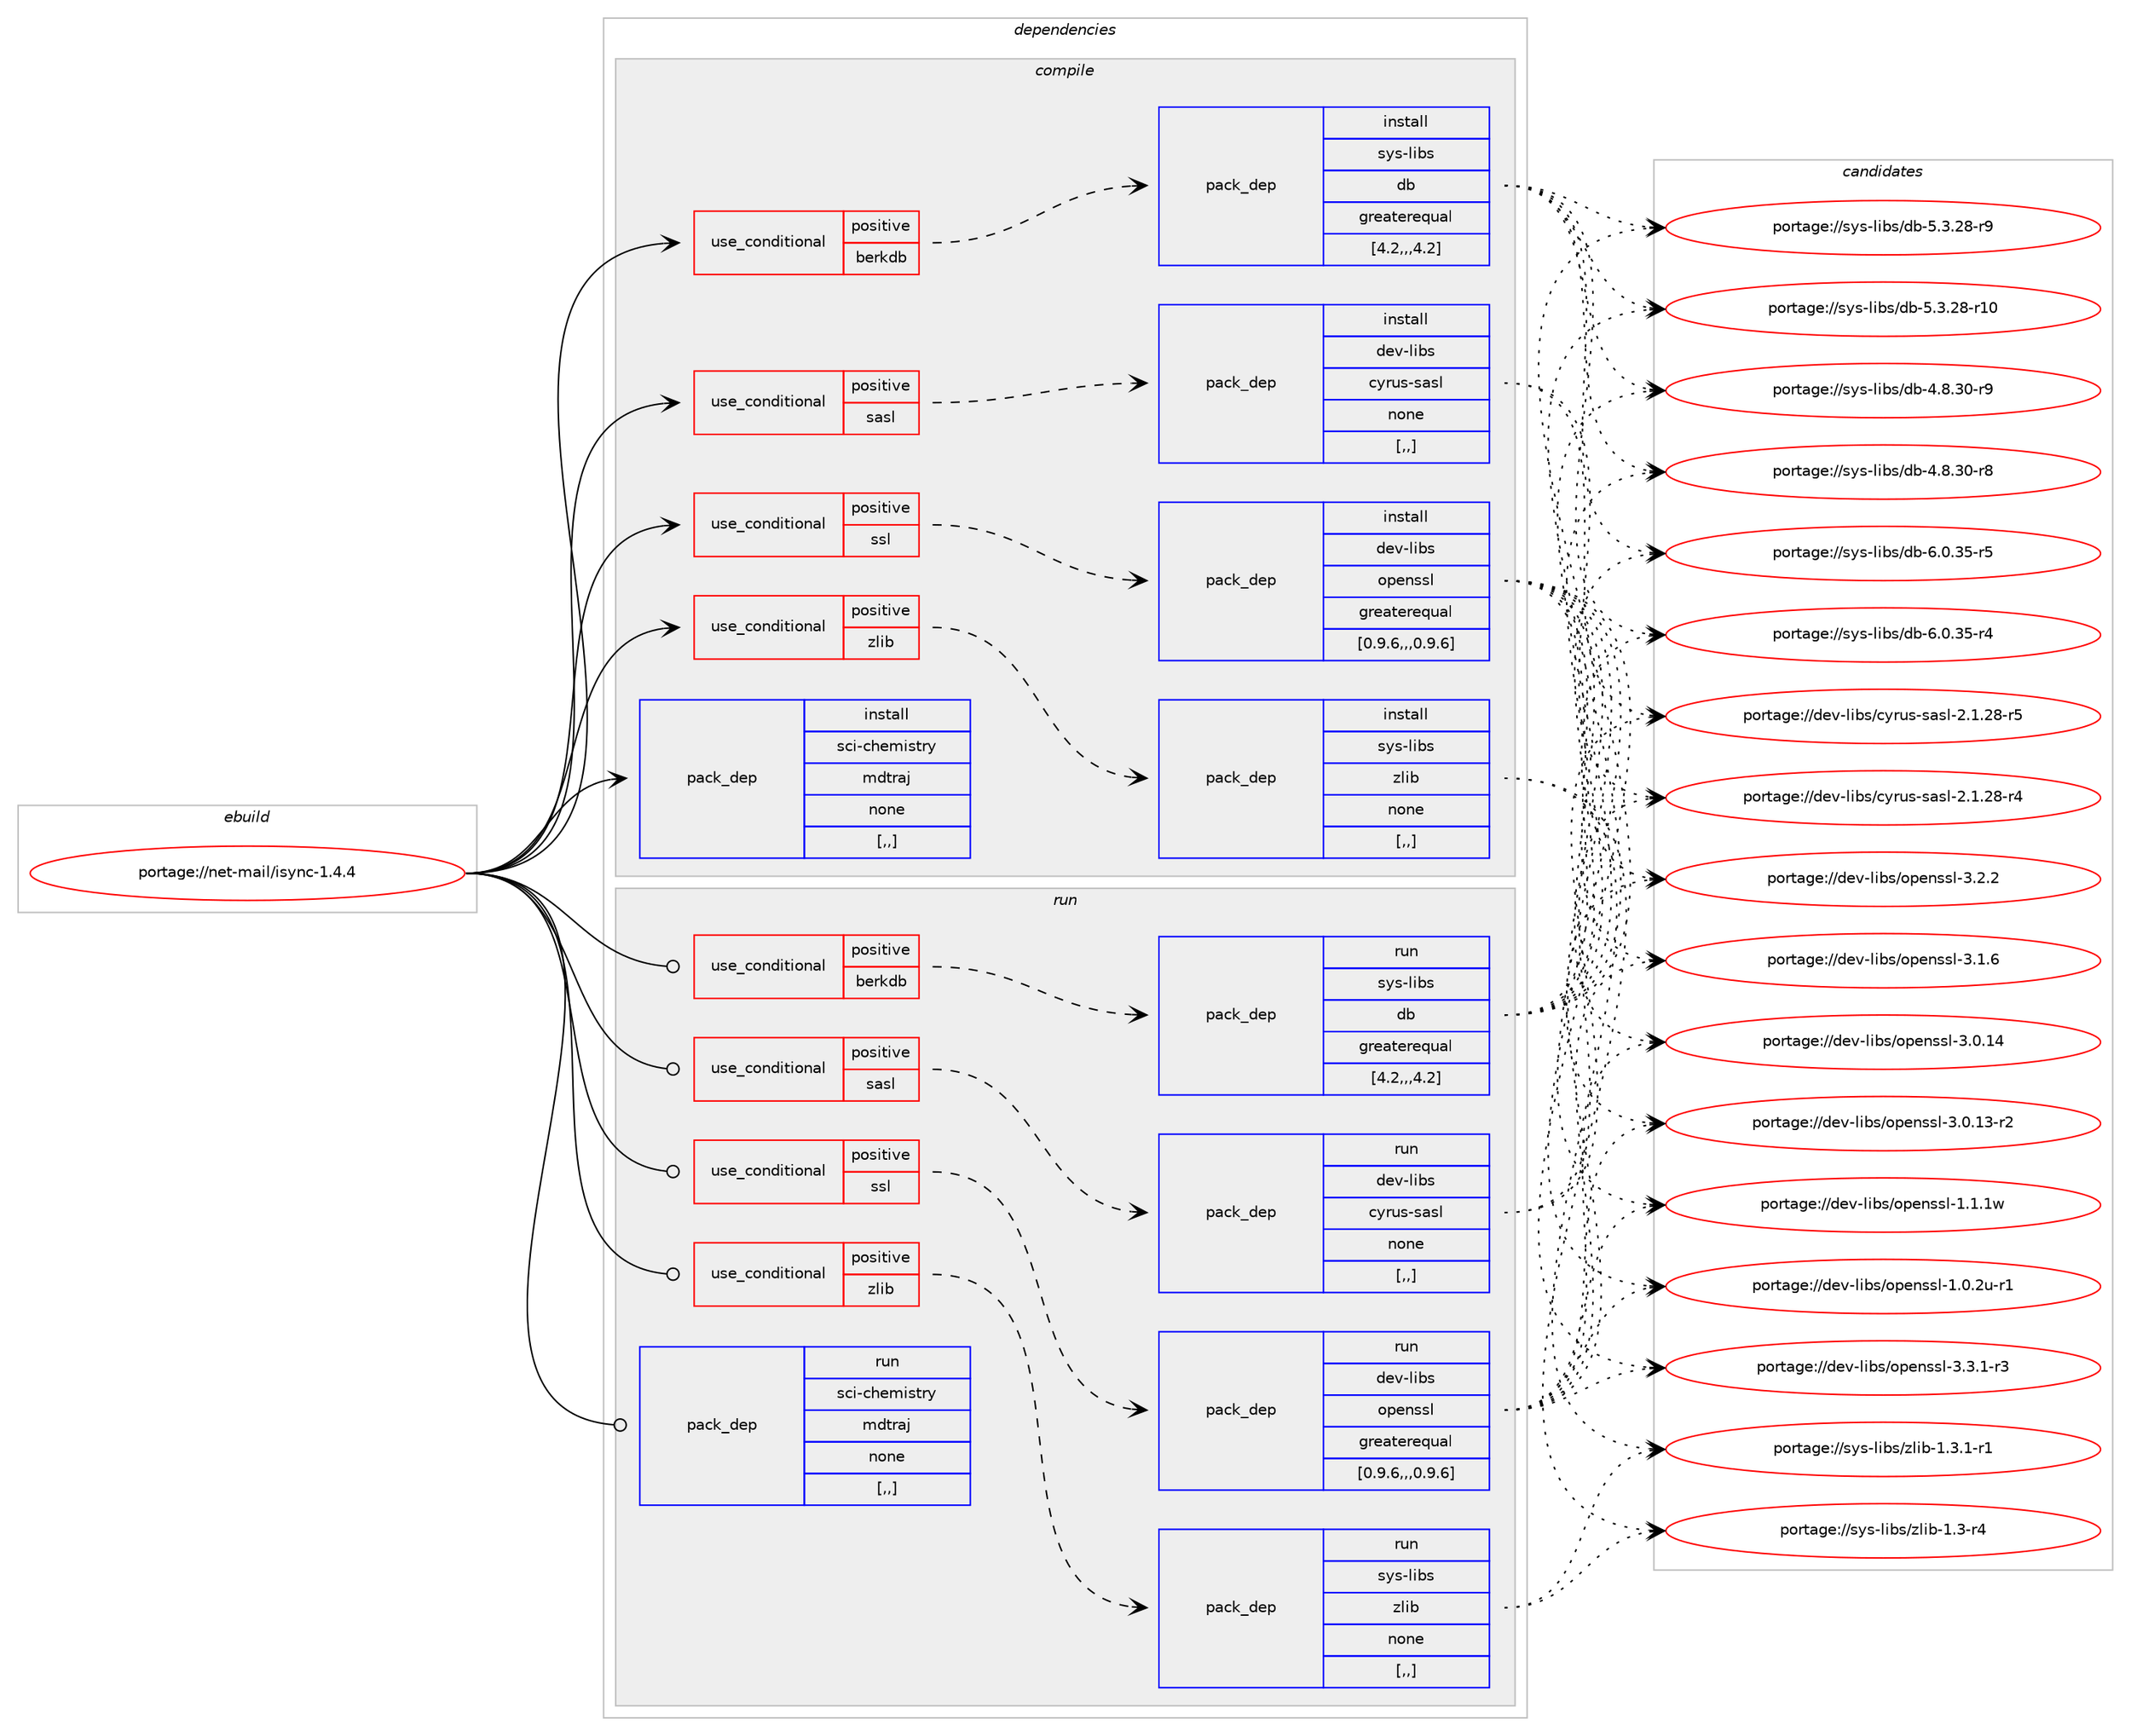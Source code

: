 digraph prolog {

# *************
# Graph options
# *************

newrank=true;
concentrate=true;
compound=true;
graph [rankdir=LR,fontname=Helvetica,fontsize=10,ranksep=1.5];#, ranksep=2.5, nodesep=0.2];
edge  [arrowhead=vee];
node  [fontname=Helvetica,fontsize=10];

# **********
# The ebuild
# **********

subgraph cluster_leftcol {
color=gray;
label=<<i>ebuild</i>>;
id [label="portage://net-mail/isync-1.4.4", color=red, width=4, href="../net-mail/isync-1.4.4.svg"];
}

# ****************
# The dependencies
# ****************

subgraph cluster_midcol {
color=gray;
label=<<i>dependencies</i>>;
subgraph cluster_compile {
fillcolor="#eeeeee";
style=filled;
label=<<i>compile</i>>;
subgraph cond3360 {
dependency8829 [label=<<TABLE BORDER="0" CELLBORDER="1" CELLSPACING="0" CELLPADDING="4"><TR><TD ROWSPAN="3" CELLPADDING="10">use_conditional</TD></TR><TR><TD>positive</TD></TR><TR><TD>berkdb</TD></TR></TABLE>>, shape=none, color=red];
subgraph pack5442 {
dependency8830 [label=<<TABLE BORDER="0" CELLBORDER="1" CELLSPACING="0" CELLPADDING="4" WIDTH="220"><TR><TD ROWSPAN="6" CELLPADDING="30">pack_dep</TD></TR><TR><TD WIDTH="110">install</TD></TR><TR><TD>sys-libs</TD></TR><TR><TD>db</TD></TR><TR><TD>greaterequal</TD></TR><TR><TD>[4.2,,,4.2]</TD></TR></TABLE>>, shape=none, color=blue];
}
dependency8829:e -> dependency8830:w [weight=20,style="dashed",arrowhead="vee"];
}
id:e -> dependency8829:w [weight=20,style="solid",arrowhead="vee"];
subgraph cond3361 {
dependency8831 [label=<<TABLE BORDER="0" CELLBORDER="1" CELLSPACING="0" CELLPADDING="4"><TR><TD ROWSPAN="3" CELLPADDING="10">use_conditional</TD></TR><TR><TD>positive</TD></TR><TR><TD>sasl</TD></TR></TABLE>>, shape=none, color=red];
subgraph pack5443 {
dependency8832 [label=<<TABLE BORDER="0" CELLBORDER="1" CELLSPACING="0" CELLPADDING="4" WIDTH="220"><TR><TD ROWSPAN="6" CELLPADDING="30">pack_dep</TD></TR><TR><TD WIDTH="110">install</TD></TR><TR><TD>dev-libs</TD></TR><TR><TD>cyrus-sasl</TD></TR><TR><TD>none</TD></TR><TR><TD>[,,]</TD></TR></TABLE>>, shape=none, color=blue];
}
dependency8831:e -> dependency8832:w [weight=20,style="dashed",arrowhead="vee"];
}
id:e -> dependency8831:w [weight=20,style="solid",arrowhead="vee"];
subgraph cond3362 {
dependency8833 [label=<<TABLE BORDER="0" CELLBORDER="1" CELLSPACING="0" CELLPADDING="4"><TR><TD ROWSPAN="3" CELLPADDING="10">use_conditional</TD></TR><TR><TD>positive</TD></TR><TR><TD>ssl</TD></TR></TABLE>>, shape=none, color=red];
subgraph pack5444 {
dependency8834 [label=<<TABLE BORDER="0" CELLBORDER="1" CELLSPACING="0" CELLPADDING="4" WIDTH="220"><TR><TD ROWSPAN="6" CELLPADDING="30">pack_dep</TD></TR><TR><TD WIDTH="110">install</TD></TR><TR><TD>dev-libs</TD></TR><TR><TD>openssl</TD></TR><TR><TD>greaterequal</TD></TR><TR><TD>[0.9.6,,,0.9.6]</TD></TR></TABLE>>, shape=none, color=blue];
}
dependency8833:e -> dependency8834:w [weight=20,style="dashed",arrowhead="vee"];
}
id:e -> dependency8833:w [weight=20,style="solid",arrowhead="vee"];
subgraph cond3363 {
dependency8835 [label=<<TABLE BORDER="0" CELLBORDER="1" CELLSPACING="0" CELLPADDING="4"><TR><TD ROWSPAN="3" CELLPADDING="10">use_conditional</TD></TR><TR><TD>positive</TD></TR><TR><TD>zlib</TD></TR></TABLE>>, shape=none, color=red];
subgraph pack5445 {
dependency8836 [label=<<TABLE BORDER="0" CELLBORDER="1" CELLSPACING="0" CELLPADDING="4" WIDTH="220"><TR><TD ROWSPAN="6" CELLPADDING="30">pack_dep</TD></TR><TR><TD WIDTH="110">install</TD></TR><TR><TD>sys-libs</TD></TR><TR><TD>zlib</TD></TR><TR><TD>none</TD></TR><TR><TD>[,,]</TD></TR></TABLE>>, shape=none, color=blue];
}
dependency8835:e -> dependency8836:w [weight=20,style="dashed",arrowhead="vee"];
}
id:e -> dependency8835:w [weight=20,style="solid",arrowhead="vee"];
subgraph pack5446 {
dependency8837 [label=<<TABLE BORDER="0" CELLBORDER="1" CELLSPACING="0" CELLPADDING="4" WIDTH="220"><TR><TD ROWSPAN="6" CELLPADDING="30">pack_dep</TD></TR><TR><TD WIDTH="110">install</TD></TR><TR><TD>sci-chemistry</TD></TR><TR><TD>mdtraj</TD></TR><TR><TD>none</TD></TR><TR><TD>[,,]</TD></TR></TABLE>>, shape=none, color=blue];
}
id:e -> dependency8837:w [weight=20,style="solid",arrowhead="vee"];
}
subgraph cluster_compileandrun {
fillcolor="#eeeeee";
style=filled;
label=<<i>compile and run</i>>;
}
subgraph cluster_run {
fillcolor="#eeeeee";
style=filled;
label=<<i>run</i>>;
subgraph cond3364 {
dependency8838 [label=<<TABLE BORDER="0" CELLBORDER="1" CELLSPACING="0" CELLPADDING="4"><TR><TD ROWSPAN="3" CELLPADDING="10">use_conditional</TD></TR><TR><TD>positive</TD></TR><TR><TD>berkdb</TD></TR></TABLE>>, shape=none, color=red];
subgraph pack5447 {
dependency8839 [label=<<TABLE BORDER="0" CELLBORDER="1" CELLSPACING="0" CELLPADDING="4" WIDTH="220"><TR><TD ROWSPAN="6" CELLPADDING="30">pack_dep</TD></TR><TR><TD WIDTH="110">run</TD></TR><TR><TD>sys-libs</TD></TR><TR><TD>db</TD></TR><TR><TD>greaterequal</TD></TR><TR><TD>[4.2,,,4.2]</TD></TR></TABLE>>, shape=none, color=blue];
}
dependency8838:e -> dependency8839:w [weight=20,style="dashed",arrowhead="vee"];
}
id:e -> dependency8838:w [weight=20,style="solid",arrowhead="odot"];
subgraph cond3365 {
dependency8840 [label=<<TABLE BORDER="0" CELLBORDER="1" CELLSPACING="0" CELLPADDING="4"><TR><TD ROWSPAN="3" CELLPADDING="10">use_conditional</TD></TR><TR><TD>positive</TD></TR><TR><TD>sasl</TD></TR></TABLE>>, shape=none, color=red];
subgraph pack5448 {
dependency8841 [label=<<TABLE BORDER="0" CELLBORDER="1" CELLSPACING="0" CELLPADDING="4" WIDTH="220"><TR><TD ROWSPAN="6" CELLPADDING="30">pack_dep</TD></TR><TR><TD WIDTH="110">run</TD></TR><TR><TD>dev-libs</TD></TR><TR><TD>cyrus-sasl</TD></TR><TR><TD>none</TD></TR><TR><TD>[,,]</TD></TR></TABLE>>, shape=none, color=blue];
}
dependency8840:e -> dependency8841:w [weight=20,style="dashed",arrowhead="vee"];
}
id:e -> dependency8840:w [weight=20,style="solid",arrowhead="odot"];
subgraph cond3366 {
dependency8842 [label=<<TABLE BORDER="0" CELLBORDER="1" CELLSPACING="0" CELLPADDING="4"><TR><TD ROWSPAN="3" CELLPADDING="10">use_conditional</TD></TR><TR><TD>positive</TD></TR><TR><TD>ssl</TD></TR></TABLE>>, shape=none, color=red];
subgraph pack5449 {
dependency8843 [label=<<TABLE BORDER="0" CELLBORDER="1" CELLSPACING="0" CELLPADDING="4" WIDTH="220"><TR><TD ROWSPAN="6" CELLPADDING="30">pack_dep</TD></TR><TR><TD WIDTH="110">run</TD></TR><TR><TD>dev-libs</TD></TR><TR><TD>openssl</TD></TR><TR><TD>greaterequal</TD></TR><TR><TD>[0.9.6,,,0.9.6]</TD></TR></TABLE>>, shape=none, color=blue];
}
dependency8842:e -> dependency8843:w [weight=20,style="dashed",arrowhead="vee"];
}
id:e -> dependency8842:w [weight=20,style="solid",arrowhead="odot"];
subgraph cond3367 {
dependency8844 [label=<<TABLE BORDER="0" CELLBORDER="1" CELLSPACING="0" CELLPADDING="4"><TR><TD ROWSPAN="3" CELLPADDING="10">use_conditional</TD></TR><TR><TD>positive</TD></TR><TR><TD>zlib</TD></TR></TABLE>>, shape=none, color=red];
subgraph pack5450 {
dependency8845 [label=<<TABLE BORDER="0" CELLBORDER="1" CELLSPACING="0" CELLPADDING="4" WIDTH="220"><TR><TD ROWSPAN="6" CELLPADDING="30">pack_dep</TD></TR><TR><TD WIDTH="110">run</TD></TR><TR><TD>sys-libs</TD></TR><TR><TD>zlib</TD></TR><TR><TD>none</TD></TR><TR><TD>[,,]</TD></TR></TABLE>>, shape=none, color=blue];
}
dependency8844:e -> dependency8845:w [weight=20,style="dashed",arrowhead="vee"];
}
id:e -> dependency8844:w [weight=20,style="solid",arrowhead="odot"];
subgraph pack5451 {
dependency8846 [label=<<TABLE BORDER="0" CELLBORDER="1" CELLSPACING="0" CELLPADDING="4" WIDTH="220"><TR><TD ROWSPAN="6" CELLPADDING="30">pack_dep</TD></TR><TR><TD WIDTH="110">run</TD></TR><TR><TD>sci-chemistry</TD></TR><TR><TD>mdtraj</TD></TR><TR><TD>none</TD></TR><TR><TD>[,,]</TD></TR></TABLE>>, shape=none, color=blue];
}
id:e -> dependency8846:w [weight=20,style="solid",arrowhead="odot"];
}
}

# **************
# The candidates
# **************

subgraph cluster_choices {
rank=same;
color=gray;
label=<<i>candidates</i>>;

subgraph choice5442 {
color=black;
nodesep=1;
choice11512111545108105981154710098455446484651534511453 [label="portage://sys-libs/db-6.0.35-r5", color=red, width=4,href="../sys-libs/db-6.0.35-r5.svg"];
choice11512111545108105981154710098455446484651534511452 [label="portage://sys-libs/db-6.0.35-r4", color=red, width=4,href="../sys-libs/db-6.0.35-r4.svg"];
choice11512111545108105981154710098455346514650564511457 [label="portage://sys-libs/db-5.3.28-r9", color=red, width=4,href="../sys-libs/db-5.3.28-r9.svg"];
choice1151211154510810598115471009845534651465056451144948 [label="portage://sys-libs/db-5.3.28-r10", color=red, width=4,href="../sys-libs/db-5.3.28-r10.svg"];
choice11512111545108105981154710098455246564651484511457 [label="portage://sys-libs/db-4.8.30-r9", color=red, width=4,href="../sys-libs/db-4.8.30-r9.svg"];
choice11512111545108105981154710098455246564651484511456 [label="portage://sys-libs/db-4.8.30-r8", color=red, width=4,href="../sys-libs/db-4.8.30-r8.svg"];
dependency8830:e -> choice11512111545108105981154710098455446484651534511453:w [style=dotted,weight="100"];
dependency8830:e -> choice11512111545108105981154710098455446484651534511452:w [style=dotted,weight="100"];
dependency8830:e -> choice11512111545108105981154710098455346514650564511457:w [style=dotted,weight="100"];
dependency8830:e -> choice1151211154510810598115471009845534651465056451144948:w [style=dotted,weight="100"];
dependency8830:e -> choice11512111545108105981154710098455246564651484511457:w [style=dotted,weight="100"];
dependency8830:e -> choice11512111545108105981154710098455246564651484511456:w [style=dotted,weight="100"];
}
subgraph choice5443 {
color=black;
nodesep=1;
choice100101118451081059811547991211141171154511597115108455046494650564511453 [label="portage://dev-libs/cyrus-sasl-2.1.28-r5", color=red, width=4,href="../dev-libs/cyrus-sasl-2.1.28-r5.svg"];
choice100101118451081059811547991211141171154511597115108455046494650564511452 [label="portage://dev-libs/cyrus-sasl-2.1.28-r4", color=red, width=4,href="../dev-libs/cyrus-sasl-2.1.28-r4.svg"];
dependency8832:e -> choice100101118451081059811547991211141171154511597115108455046494650564511453:w [style=dotted,weight="100"];
dependency8832:e -> choice100101118451081059811547991211141171154511597115108455046494650564511452:w [style=dotted,weight="100"];
}
subgraph choice5444 {
color=black;
nodesep=1;
choice1001011184510810598115471111121011101151151084551465146494511451 [label="portage://dev-libs/openssl-3.3.1-r3", color=red, width=4,href="../dev-libs/openssl-3.3.1-r3.svg"];
choice100101118451081059811547111112101110115115108455146504650 [label="portage://dev-libs/openssl-3.2.2", color=red, width=4,href="../dev-libs/openssl-3.2.2.svg"];
choice100101118451081059811547111112101110115115108455146494654 [label="portage://dev-libs/openssl-3.1.6", color=red, width=4,href="../dev-libs/openssl-3.1.6.svg"];
choice10010111845108105981154711111210111011511510845514648464952 [label="portage://dev-libs/openssl-3.0.14", color=red, width=4,href="../dev-libs/openssl-3.0.14.svg"];
choice100101118451081059811547111112101110115115108455146484649514511450 [label="portage://dev-libs/openssl-3.0.13-r2", color=red, width=4,href="../dev-libs/openssl-3.0.13-r2.svg"];
choice100101118451081059811547111112101110115115108454946494649119 [label="portage://dev-libs/openssl-1.1.1w", color=red, width=4,href="../dev-libs/openssl-1.1.1w.svg"];
choice1001011184510810598115471111121011101151151084549464846501174511449 [label="portage://dev-libs/openssl-1.0.2u-r1", color=red, width=4,href="../dev-libs/openssl-1.0.2u-r1.svg"];
dependency8834:e -> choice1001011184510810598115471111121011101151151084551465146494511451:w [style=dotted,weight="100"];
dependency8834:e -> choice100101118451081059811547111112101110115115108455146504650:w [style=dotted,weight="100"];
dependency8834:e -> choice100101118451081059811547111112101110115115108455146494654:w [style=dotted,weight="100"];
dependency8834:e -> choice10010111845108105981154711111210111011511510845514648464952:w [style=dotted,weight="100"];
dependency8834:e -> choice100101118451081059811547111112101110115115108455146484649514511450:w [style=dotted,weight="100"];
dependency8834:e -> choice100101118451081059811547111112101110115115108454946494649119:w [style=dotted,weight="100"];
dependency8834:e -> choice1001011184510810598115471111121011101151151084549464846501174511449:w [style=dotted,weight="100"];
}
subgraph choice5445 {
color=black;
nodesep=1;
choice115121115451081059811547122108105984549465146494511449 [label="portage://sys-libs/zlib-1.3.1-r1", color=red, width=4,href="../sys-libs/zlib-1.3.1-r1.svg"];
choice11512111545108105981154712210810598454946514511452 [label="portage://sys-libs/zlib-1.3-r4", color=red, width=4,href="../sys-libs/zlib-1.3-r4.svg"];
dependency8836:e -> choice115121115451081059811547122108105984549465146494511449:w [style=dotted,weight="100"];
dependency8836:e -> choice11512111545108105981154712210810598454946514511452:w [style=dotted,weight="100"];
}
subgraph choice5446 {
color=black;
nodesep=1;
}
subgraph choice5447 {
color=black;
nodesep=1;
choice11512111545108105981154710098455446484651534511453 [label="portage://sys-libs/db-6.0.35-r5", color=red, width=4,href="../sys-libs/db-6.0.35-r5.svg"];
choice11512111545108105981154710098455446484651534511452 [label="portage://sys-libs/db-6.0.35-r4", color=red, width=4,href="../sys-libs/db-6.0.35-r4.svg"];
choice11512111545108105981154710098455346514650564511457 [label="portage://sys-libs/db-5.3.28-r9", color=red, width=4,href="../sys-libs/db-5.3.28-r9.svg"];
choice1151211154510810598115471009845534651465056451144948 [label="portage://sys-libs/db-5.3.28-r10", color=red, width=4,href="../sys-libs/db-5.3.28-r10.svg"];
choice11512111545108105981154710098455246564651484511457 [label="portage://sys-libs/db-4.8.30-r9", color=red, width=4,href="../sys-libs/db-4.8.30-r9.svg"];
choice11512111545108105981154710098455246564651484511456 [label="portage://sys-libs/db-4.8.30-r8", color=red, width=4,href="../sys-libs/db-4.8.30-r8.svg"];
dependency8839:e -> choice11512111545108105981154710098455446484651534511453:w [style=dotted,weight="100"];
dependency8839:e -> choice11512111545108105981154710098455446484651534511452:w [style=dotted,weight="100"];
dependency8839:e -> choice11512111545108105981154710098455346514650564511457:w [style=dotted,weight="100"];
dependency8839:e -> choice1151211154510810598115471009845534651465056451144948:w [style=dotted,weight="100"];
dependency8839:e -> choice11512111545108105981154710098455246564651484511457:w [style=dotted,weight="100"];
dependency8839:e -> choice11512111545108105981154710098455246564651484511456:w [style=dotted,weight="100"];
}
subgraph choice5448 {
color=black;
nodesep=1;
choice100101118451081059811547991211141171154511597115108455046494650564511453 [label="portage://dev-libs/cyrus-sasl-2.1.28-r5", color=red, width=4,href="../dev-libs/cyrus-sasl-2.1.28-r5.svg"];
choice100101118451081059811547991211141171154511597115108455046494650564511452 [label="portage://dev-libs/cyrus-sasl-2.1.28-r4", color=red, width=4,href="../dev-libs/cyrus-sasl-2.1.28-r4.svg"];
dependency8841:e -> choice100101118451081059811547991211141171154511597115108455046494650564511453:w [style=dotted,weight="100"];
dependency8841:e -> choice100101118451081059811547991211141171154511597115108455046494650564511452:w [style=dotted,weight="100"];
}
subgraph choice5449 {
color=black;
nodesep=1;
choice1001011184510810598115471111121011101151151084551465146494511451 [label="portage://dev-libs/openssl-3.3.1-r3", color=red, width=4,href="../dev-libs/openssl-3.3.1-r3.svg"];
choice100101118451081059811547111112101110115115108455146504650 [label="portage://dev-libs/openssl-3.2.2", color=red, width=4,href="../dev-libs/openssl-3.2.2.svg"];
choice100101118451081059811547111112101110115115108455146494654 [label="portage://dev-libs/openssl-3.1.6", color=red, width=4,href="../dev-libs/openssl-3.1.6.svg"];
choice10010111845108105981154711111210111011511510845514648464952 [label="portage://dev-libs/openssl-3.0.14", color=red, width=4,href="../dev-libs/openssl-3.0.14.svg"];
choice100101118451081059811547111112101110115115108455146484649514511450 [label="portage://dev-libs/openssl-3.0.13-r2", color=red, width=4,href="../dev-libs/openssl-3.0.13-r2.svg"];
choice100101118451081059811547111112101110115115108454946494649119 [label="portage://dev-libs/openssl-1.1.1w", color=red, width=4,href="../dev-libs/openssl-1.1.1w.svg"];
choice1001011184510810598115471111121011101151151084549464846501174511449 [label="portage://dev-libs/openssl-1.0.2u-r1", color=red, width=4,href="../dev-libs/openssl-1.0.2u-r1.svg"];
dependency8843:e -> choice1001011184510810598115471111121011101151151084551465146494511451:w [style=dotted,weight="100"];
dependency8843:e -> choice100101118451081059811547111112101110115115108455146504650:w [style=dotted,weight="100"];
dependency8843:e -> choice100101118451081059811547111112101110115115108455146494654:w [style=dotted,weight="100"];
dependency8843:e -> choice10010111845108105981154711111210111011511510845514648464952:w [style=dotted,weight="100"];
dependency8843:e -> choice100101118451081059811547111112101110115115108455146484649514511450:w [style=dotted,weight="100"];
dependency8843:e -> choice100101118451081059811547111112101110115115108454946494649119:w [style=dotted,weight="100"];
dependency8843:e -> choice1001011184510810598115471111121011101151151084549464846501174511449:w [style=dotted,weight="100"];
}
subgraph choice5450 {
color=black;
nodesep=1;
choice115121115451081059811547122108105984549465146494511449 [label="portage://sys-libs/zlib-1.3.1-r1", color=red, width=4,href="../sys-libs/zlib-1.3.1-r1.svg"];
choice11512111545108105981154712210810598454946514511452 [label="portage://sys-libs/zlib-1.3-r4", color=red, width=4,href="../sys-libs/zlib-1.3-r4.svg"];
dependency8845:e -> choice115121115451081059811547122108105984549465146494511449:w [style=dotted,weight="100"];
dependency8845:e -> choice11512111545108105981154712210810598454946514511452:w [style=dotted,weight="100"];
}
subgraph choice5451 {
color=black;
nodesep=1;
}
}

}
